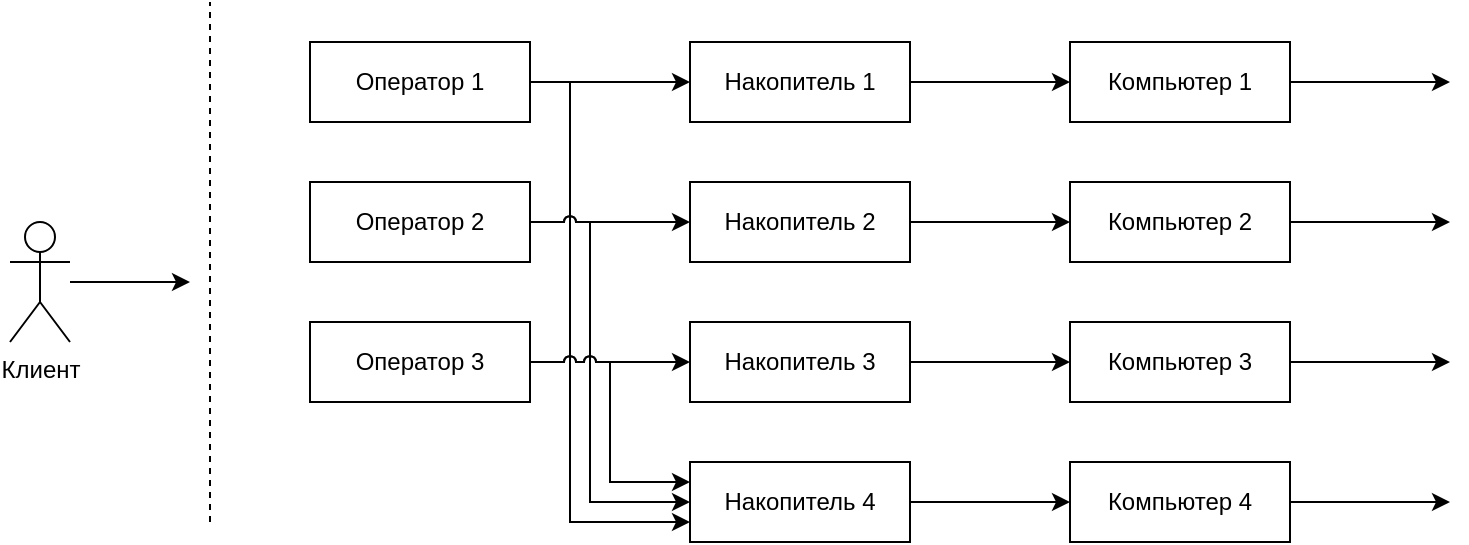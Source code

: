 <mxfile version="20.6.0" type="device" pages="2"><diagram id="roi0-QSfoDxZ3h58tADE" name="common"><mxGraphModel dx="1019" dy="572" grid="1" gridSize="10" guides="1" tooltips="1" connect="1" arrows="1" fold="1" page="1" pageScale="1" pageWidth="827" pageHeight="1169" math="0" shadow="0"><root><mxCell id="0"/><mxCell id="1" parent="0"/><mxCell id="AkA1fVF3ASxgs85wlj2x-1" value="Клиент" style="shape=umlActor;verticalLabelPosition=bottom;verticalAlign=top;html=1;outlineConnect=0;" parent="1" vertex="1"><mxGeometry x="40" y="130" width="30" height="60" as="geometry"/></mxCell><mxCell id="AkA1fVF3ASxgs85wlj2x-12" style="edgeStyle=orthogonalEdgeStyle;rounded=0;orthogonalLoop=1;jettySize=auto;html=1;entryX=0;entryY=0.5;entryDx=0;entryDy=0;" parent="1" source="AkA1fVF3ASxgs85wlj2x-4" target="nw8sD4YItzlnVEaNCgNH-2" edge="1"><mxGeometry relative="1" as="geometry"/></mxCell><mxCell id="nw8sD4YItzlnVEaNCgNH-11" style="edgeStyle=orthogonalEdgeStyle;rounded=0;jumpStyle=arc;orthogonalLoop=1;jettySize=auto;html=1;entryX=0;entryY=0.75;entryDx=0;entryDy=0;" edge="1" parent="1" source="AkA1fVF3ASxgs85wlj2x-4" target="nw8sD4YItzlnVEaNCgNH-6"><mxGeometry relative="1" as="geometry"><Array as="points"><mxPoint x="320" y="60"/><mxPoint x="320" y="280"/></Array></mxGeometry></mxCell><mxCell id="AkA1fVF3ASxgs85wlj2x-4" value="Оператор 1" style="rounded=0;whiteSpace=wrap;html=1;" parent="1" vertex="1"><mxGeometry x="190" y="40" width="110" height="40" as="geometry"/></mxCell><mxCell id="AkA1fVF3ASxgs85wlj2x-13" style="edgeStyle=orthogonalEdgeStyle;rounded=0;orthogonalLoop=1;jettySize=auto;html=1;entryX=0;entryY=0.5;entryDx=0;entryDy=0;jumpStyle=arc;" parent="1" source="AkA1fVF3ASxgs85wlj2x-5" edge="1" target="AkA1fVF3ASxgs85wlj2x-8"><mxGeometry relative="1" as="geometry"><mxPoint x="380" y="90" as="targetPoint"/><Array as="points"><mxPoint x="360" y="130"/><mxPoint x="360" y="130"/></Array></mxGeometry></mxCell><mxCell id="nw8sD4YItzlnVEaNCgNH-13" style="edgeStyle=orthogonalEdgeStyle;rounded=0;jumpStyle=arc;orthogonalLoop=1;jettySize=auto;html=1;entryX=0;entryY=0.5;entryDx=0;entryDy=0;" edge="1" parent="1" source="AkA1fVF3ASxgs85wlj2x-5" target="nw8sD4YItzlnVEaNCgNH-6"><mxGeometry relative="1" as="geometry"><Array as="points"><mxPoint x="330" y="130"/><mxPoint x="330" y="270"/></Array></mxGeometry></mxCell><mxCell id="AkA1fVF3ASxgs85wlj2x-5" value="Оператор 2" style="rounded=0;whiteSpace=wrap;html=1;" parent="1" vertex="1"><mxGeometry x="190" y="110" width="110" height="40" as="geometry"/></mxCell><mxCell id="AkA1fVF3ASxgs85wlj2x-14" style="edgeStyle=orthogonalEdgeStyle;rounded=0;orthogonalLoop=1;jettySize=auto;html=1;entryX=0;entryY=0.5;entryDx=0;entryDy=0;jumpStyle=arc;" parent="1" source="AkA1fVF3ASxgs85wlj2x-6" target="AkA1fVF3ASxgs85wlj2x-9" edge="1"><mxGeometry relative="1" as="geometry"/></mxCell><mxCell id="nw8sD4YItzlnVEaNCgNH-15" style="edgeStyle=orthogonalEdgeStyle;rounded=0;jumpStyle=arc;orthogonalLoop=1;jettySize=auto;html=1;entryX=0;entryY=0.25;entryDx=0;entryDy=0;" edge="1" parent="1" source="AkA1fVF3ASxgs85wlj2x-6" target="nw8sD4YItzlnVEaNCgNH-6"><mxGeometry relative="1" as="geometry"/></mxCell><mxCell id="AkA1fVF3ASxgs85wlj2x-6" value="Оператор 3" style="rounded=0;whiteSpace=wrap;html=1;" parent="1" vertex="1"><mxGeometry x="190" y="180" width="110" height="40" as="geometry"/></mxCell><mxCell id="AkA1fVF3ASxgs85wlj2x-7" value="" style="endArrow=none;dashed=1;html=1;rounded=0;" parent="1" edge="1"><mxGeometry width="50" height="50" relative="1" as="geometry"><mxPoint x="140" y="280" as="sourcePoint"/><mxPoint x="140" y="20" as="targetPoint"/></mxGeometry></mxCell><mxCell id="AkA1fVF3ASxgs85wlj2x-16" style="edgeStyle=orthogonalEdgeStyle;rounded=0;orthogonalLoop=1;jettySize=auto;html=1;entryX=0;entryY=0.5;entryDx=0;entryDy=0;" parent="1" source="AkA1fVF3ASxgs85wlj2x-8" target="AkA1fVF3ASxgs85wlj2x-10" edge="1"><mxGeometry relative="1" as="geometry"/></mxCell><mxCell id="AkA1fVF3ASxgs85wlj2x-8" value="Накопитель 2" style="rounded=0;whiteSpace=wrap;html=1;" parent="1" vertex="1"><mxGeometry x="380" y="110" width="110" height="40" as="geometry"/></mxCell><mxCell id="AkA1fVF3ASxgs85wlj2x-15" style="edgeStyle=orthogonalEdgeStyle;rounded=0;orthogonalLoop=1;jettySize=auto;html=1;entryX=0;entryY=0.5;entryDx=0;entryDy=0;" parent="1" source="AkA1fVF3ASxgs85wlj2x-9" target="AkA1fVF3ASxgs85wlj2x-11" edge="1"><mxGeometry relative="1" as="geometry"/></mxCell><mxCell id="AkA1fVF3ASxgs85wlj2x-9" value="Накопитель 3" style="rounded=0;whiteSpace=wrap;html=1;" parent="1" vertex="1"><mxGeometry x="380" y="180" width="110" height="40" as="geometry"/></mxCell><mxCell id="AkA1fVF3ASxgs85wlj2x-10" value="Компьютер 2" style="rounded=0;whiteSpace=wrap;html=1;" parent="1" vertex="1"><mxGeometry x="570" y="110" width="110" height="40" as="geometry"/></mxCell><mxCell id="AkA1fVF3ASxgs85wlj2x-11" value="Компьютер 3" style="rounded=0;whiteSpace=wrap;html=1;" parent="1" vertex="1"><mxGeometry x="570" y="180" width="110" height="40" as="geometry"/></mxCell><mxCell id="AkA1fVF3ASxgs85wlj2x-17" value="" style="endArrow=classic;html=1;rounded=0;exitX=1;exitY=0.5;exitDx=0;exitDy=0;" parent="1" source="AkA1fVF3ASxgs85wlj2x-11" edge="1"><mxGeometry width="50" height="50" relative="1" as="geometry"><mxPoint x="390" y="260" as="sourcePoint"/><mxPoint x="760" y="200" as="targetPoint"/></mxGeometry></mxCell><mxCell id="AkA1fVF3ASxgs85wlj2x-18" value="" style="endArrow=classic;html=1;rounded=0;exitX=1;exitY=0.5;exitDx=0;exitDy=0;" parent="1" source="AkA1fVF3ASxgs85wlj2x-10" edge="1"><mxGeometry width="50" height="50" relative="1" as="geometry"><mxPoint x="690" y="250" as="sourcePoint"/><mxPoint x="760" y="130" as="targetPoint"/></mxGeometry></mxCell><mxCell id="AkA1fVF3ASxgs85wlj2x-19" value="" style="endArrow=classic;html=1;rounded=0;" parent="1" source="AkA1fVF3ASxgs85wlj2x-1" edge="1"><mxGeometry width="50" height="50" relative="1" as="geometry"><mxPoint x="100" y="160" as="sourcePoint"/><mxPoint x="130" y="160" as="targetPoint"/></mxGeometry></mxCell><mxCell id="nw8sD4YItzlnVEaNCgNH-1" style="edgeStyle=orthogonalEdgeStyle;rounded=0;orthogonalLoop=1;jettySize=auto;html=1;entryX=0;entryY=0.5;entryDx=0;entryDy=0;" edge="1" parent="1" source="nw8sD4YItzlnVEaNCgNH-2" target="nw8sD4YItzlnVEaNCgNH-3"><mxGeometry relative="1" as="geometry"/></mxCell><mxCell id="nw8sD4YItzlnVEaNCgNH-2" value="Накопитель 1" style="rounded=0;whiteSpace=wrap;html=1;" vertex="1" parent="1"><mxGeometry x="380" y="40" width="110" height="40" as="geometry"/></mxCell><mxCell id="nw8sD4YItzlnVEaNCgNH-3" value="Компьютер 1" style="rounded=0;whiteSpace=wrap;html=1;" vertex="1" parent="1"><mxGeometry x="570" y="40" width="110" height="40" as="geometry"/></mxCell><mxCell id="nw8sD4YItzlnVEaNCgNH-4" value="" style="endArrow=classic;html=1;rounded=0;exitX=1;exitY=0.5;exitDx=0;exitDy=0;" edge="1" parent="1" source="nw8sD4YItzlnVEaNCgNH-3"><mxGeometry width="50" height="50" relative="1" as="geometry"><mxPoint x="690" y="180" as="sourcePoint"/><mxPoint x="760" y="60" as="targetPoint"/></mxGeometry></mxCell><mxCell id="nw8sD4YItzlnVEaNCgNH-5" style="edgeStyle=orthogonalEdgeStyle;rounded=0;orthogonalLoop=1;jettySize=auto;html=1;entryX=0;entryY=0.5;entryDx=0;entryDy=0;" edge="1" parent="1" source="nw8sD4YItzlnVEaNCgNH-6" target="nw8sD4YItzlnVEaNCgNH-7"><mxGeometry relative="1" as="geometry"/></mxCell><mxCell id="nw8sD4YItzlnVEaNCgNH-6" value="Накопитель 4" style="rounded=0;whiteSpace=wrap;html=1;" vertex="1" parent="1"><mxGeometry x="380" y="250" width="110" height="40" as="geometry"/></mxCell><mxCell id="nw8sD4YItzlnVEaNCgNH-7" value="Компьютер 4" style="rounded=0;whiteSpace=wrap;html=1;" vertex="1" parent="1"><mxGeometry x="570" y="250" width="110" height="40" as="geometry"/></mxCell><mxCell id="nw8sD4YItzlnVEaNCgNH-8" value="" style="endArrow=classic;html=1;rounded=0;exitX=1;exitY=0.5;exitDx=0;exitDy=0;" edge="1" parent="1" source="nw8sD4YItzlnVEaNCgNH-7"><mxGeometry width="50" height="50" relative="1" as="geometry"><mxPoint x="690" y="390" as="sourcePoint"/><mxPoint x="760" y="270" as="targetPoint"/></mxGeometry></mxCell></root></mxGraphModel></diagram><diagram id="iSHLHeB7jbA-DYLsTHOE" name="smo"><mxGraphModel dx="696" dy="363" grid="1" gridSize="10" guides="1" tooltips="1" connect="1" arrows="1" fold="1" page="1" pageScale="1" pageWidth="827" pageHeight="1169" math="0" shadow="0"><root><mxCell id="0"/><mxCell id="1" parent="0"/><mxCell id="mZBq5qUPbQpuCmpfxpBB-9" style="edgeStyle=orthogonalEdgeStyle;rounded=0;orthogonalLoop=1;jettySize=auto;html=1;fontSize=18;entryX=0;entryY=0.5;entryDx=0;entryDy=0;" parent="1" source="mZBq5qUPbQpuCmpfxpBB-1" target="mZBq5qUPbQpuCmpfxpBB-5" edge="1"><mxGeometry relative="1" as="geometry"><mxPoint x="120" y="190" as="targetPoint"/></mxGeometry></mxCell><mxCell id="mZBq5qUPbQpuCmpfxpBB-13" style="edgeStyle=orthogonalEdgeStyle;rounded=0;orthogonalLoop=1;jettySize=auto;html=1;fontSize=18;entryX=0;entryY=0.5;entryDx=0;entryDy=0;" parent="1" source="mZBq5qUPbQpuCmpfxpBB-1" target="mZBq5qUPbQpuCmpfxpBB-11" edge="1"><mxGeometry relative="1" as="geometry"><mxPoint x="130" y="280" as="targetPoint"/><Array as="points"><mxPoint x="120" y="185"/><mxPoint x="120" y="285"/></Array></mxGeometry></mxCell><mxCell id="mZBq5qUPbQpuCmpfxpBB-1" value="" style="triangle;whiteSpace=wrap;html=1;" parent="1" vertex="1"><mxGeometry x="40" y="160" width="37.5" height="50" as="geometry"/></mxCell><mxCell id="mZBq5qUPbQpuCmpfxpBB-10" style="edgeStyle=orthogonalEdgeStyle;rounded=0;orthogonalLoop=1;jettySize=auto;html=1;entryX=0;entryY=0.5;entryDx=0;entryDy=0;fontSize=18;" parent="1" target="mZBq5qUPbQpuCmpfxpBB-3" edge="1"><mxGeometry relative="1" as="geometry"><mxPoint x="80" y="185" as="sourcePoint"/></mxGeometry></mxCell><mxCell id="mZBq5qUPbQpuCmpfxpBB-2" value="&lt;font style=&quot;font-size: 18px;&quot;&gt;Г&lt;/font&gt;" style="text;html=1;align=center;verticalAlign=middle;resizable=0;points=[];autosize=1;strokeColor=none;fillColor=none;" parent="1" vertex="1"><mxGeometry x="40" y="165" width="30" height="40" as="geometry"/></mxCell><mxCell id="mZBq5qUPbQpuCmpfxpBB-3" value="" style="triangle;whiteSpace=wrap;html=1;" parent="1" vertex="1"><mxGeometry x="160" y="60" width="37.5" height="50" as="geometry"/></mxCell><mxCell id="mZBq5qUPbQpuCmpfxpBB-16" style="edgeStyle=orthogonalEdgeStyle;rounded=0;orthogonalLoop=1;jettySize=auto;html=1;entryX=0;entryY=0.5;entryDx=0;entryDy=0;fontSize=18;exitX=1;exitY=0.5;exitDx=0;exitDy=0;" parent="1" source="mZBq5qUPbQpuCmpfxpBB-3" target="mZBq5qUPbQpuCmpfxpBB-7" edge="1"><mxGeometry relative="1" as="geometry"><mxPoint x="200" y="85" as="sourcePoint"/></mxGeometry></mxCell><mxCell id="mZBq5qUPbQpuCmpfxpBB-4" value="&lt;font style=&quot;font-size: 18px;&quot;&gt;Г&lt;/font&gt;" style="text;html=1;align=center;verticalAlign=middle;resizable=0;points=[];autosize=1;strokeColor=none;fillColor=none;" parent="1" vertex="1"><mxGeometry x="160" y="65" width="30" height="40" as="geometry"/></mxCell><mxCell id="mZBq5qUPbQpuCmpfxpBB-15" style="edgeStyle=orthogonalEdgeStyle;rounded=0;orthogonalLoop=1;jettySize=auto;html=1;exitX=1;exitY=0.5;exitDx=0;exitDy=0;entryX=0;entryY=0.5;entryDx=0;entryDy=0;fontSize=18;" parent="1" source="mZBq5qUPbQpuCmpfxpBB-5" target="mZBq5qUPbQpuCmpfxpBB-8" edge="1"><mxGeometry relative="1" as="geometry"/></mxCell><mxCell id="mZBq5qUPbQpuCmpfxpBB-5" value="" style="triangle;whiteSpace=wrap;html=1;" parent="1" vertex="1"><mxGeometry x="160" y="160" width="37.5" height="50" as="geometry"/></mxCell><mxCell id="mZBq5qUPbQpuCmpfxpBB-6" value="&lt;font style=&quot;font-size: 18px;&quot;&gt;Г&lt;/font&gt;" style="text;html=1;align=center;verticalAlign=middle;resizable=0;points=[];autosize=1;strokeColor=none;fillColor=none;" parent="1" vertex="1"><mxGeometry x="160" y="165" width="30" height="40" as="geometry"/></mxCell><mxCell id="mZBq5qUPbQpuCmpfxpBB-27" style="edgeStyle=orthogonalEdgeStyle;rounded=0;orthogonalLoop=1;jettySize=auto;html=1;entryX=0;entryY=0.5;entryDx=0;entryDy=0;fontSize=18;" parent="1" source="mZBq5qUPbQpuCmpfxpBB-7" target="mZBq5qUPbQpuCmpfxpBB-18" edge="1"><mxGeometry relative="1" as="geometry"/></mxCell><mxCell id="q9tJEpwP04d1n7XMgVri-24" style="edgeStyle=orthogonalEdgeStyle;rounded=0;jumpStyle=arc;orthogonalLoop=1;jettySize=auto;html=1;entryX=0;entryY=0.5;entryDx=0;entryDy=0;" edge="1" parent="1" source="mZBq5qUPbQpuCmpfxpBB-7" target="q9tJEpwP04d1n7XMgVri-13"><mxGeometry relative="1" as="geometry"><Array as="points"><mxPoint x="350" y="85"/><mxPoint x="350" y="385"/></Array></mxGeometry></mxCell><mxCell id="mZBq5qUPbQpuCmpfxpBB-7" value="К1" style="ellipse;whiteSpace=wrap;html=1;aspect=fixed;fontSize=18;" parent="1" vertex="1"><mxGeometry x="280" y="60" width="50" height="50" as="geometry"/></mxCell><mxCell id="q9tJEpwP04d1n7XMgVri-12" style="edgeStyle=orthogonalEdgeStyle;rounded=0;jumpStyle=arc;orthogonalLoop=1;jettySize=auto;html=1;entryX=0;entryY=0.5;entryDx=0;entryDy=0;" edge="1" parent="1" source="mZBq5qUPbQpuCmpfxpBB-8" target="q9tJEpwP04d1n7XMgVri-1"><mxGeometry relative="1" as="geometry"/></mxCell><mxCell id="q9tJEpwP04d1n7XMgVri-25" style="edgeStyle=orthogonalEdgeStyle;rounded=0;jumpStyle=arc;orthogonalLoop=1;jettySize=auto;html=1;entryX=0;entryY=0.5;entryDx=0;entryDy=0;" edge="1" parent="1" source="mZBq5qUPbQpuCmpfxpBB-8" target="q9tJEpwP04d1n7XMgVri-13"><mxGeometry relative="1" as="geometry"><mxPoint x="360" y="385" as="targetPoint"/><Array as="points"><mxPoint x="360" y="185"/><mxPoint x="360" y="385"/></Array></mxGeometry></mxCell><mxCell id="mZBq5qUPbQpuCmpfxpBB-8" value="К2" style="ellipse;whiteSpace=wrap;html=1;aspect=fixed;fontSize=18;" parent="1" vertex="1"><mxGeometry x="280" y="160" width="50" height="50" as="geometry"/></mxCell><mxCell id="mZBq5qUPbQpuCmpfxpBB-17" style="edgeStyle=orthogonalEdgeStyle;rounded=0;orthogonalLoop=1;jettySize=auto;html=1;entryX=0;entryY=0.5;entryDx=0;entryDy=0;fontSize=18;" parent="1" source="mZBq5qUPbQpuCmpfxpBB-11" target="mZBq5qUPbQpuCmpfxpBB-14" edge="1"><mxGeometry relative="1" as="geometry"/></mxCell><mxCell id="mZBq5qUPbQpuCmpfxpBB-11" value="" style="triangle;whiteSpace=wrap;html=1;" parent="1" vertex="1"><mxGeometry x="160" y="260" width="37.5" height="50" as="geometry"/></mxCell><mxCell id="mZBq5qUPbQpuCmpfxpBB-12" value="&lt;font style=&quot;font-size: 18px;&quot;&gt;Г&lt;/font&gt;" style="text;html=1;align=center;verticalAlign=middle;resizable=0;points=[];autosize=1;strokeColor=none;fillColor=none;" parent="1" vertex="1"><mxGeometry x="160" y="265" width="30" height="40" as="geometry"/></mxCell><mxCell id="mZBq5qUPbQpuCmpfxpBB-42" style="edgeStyle=orthogonalEdgeStyle;rounded=0;orthogonalLoop=1;jettySize=auto;html=1;entryX=0;entryY=0.5;entryDx=0;entryDy=0;fontSize=18;jumpStyle=arc;" parent="1" source="mZBq5qUPbQpuCmpfxpBB-14" target="mZBq5qUPbQpuCmpfxpBB-31" edge="1"><mxGeometry relative="1" as="geometry"/></mxCell><mxCell id="q9tJEpwP04d1n7XMgVri-26" style="edgeStyle=orthogonalEdgeStyle;rounded=0;jumpStyle=arc;orthogonalLoop=1;jettySize=auto;html=1;entryX=0;entryY=0.5;entryDx=0;entryDy=0;" edge="1" parent="1" source="mZBq5qUPbQpuCmpfxpBB-14" target="q9tJEpwP04d1n7XMgVri-13"><mxGeometry relative="1" as="geometry"><mxPoint x="370" y="380" as="targetPoint"/><Array as="points"><mxPoint x="370" y="285"/><mxPoint x="370" y="385"/></Array></mxGeometry></mxCell><mxCell id="mZBq5qUPbQpuCmpfxpBB-14" value="К3" style="ellipse;whiteSpace=wrap;html=1;aspect=fixed;fontSize=18;" parent="1" vertex="1"><mxGeometry x="280" y="260" width="50" height="50" as="geometry"/></mxCell><mxCell id="mZBq5qUPbQpuCmpfxpBB-18" value="" style="whiteSpace=wrap;html=1;aspect=fixed;fontSize=18;" parent="1" vertex="1"><mxGeometry x="440" y="70" width="30" height="30" as="geometry"/></mxCell><mxCell id="mZBq5qUPbQpuCmpfxpBB-19" value="" style="whiteSpace=wrap;html=1;aspect=fixed;fontSize=18;" parent="1" vertex="1"><mxGeometry x="470" y="70" width="30" height="30" as="geometry"/></mxCell><mxCell id="mZBq5qUPbQpuCmpfxpBB-20" value="" style="whiteSpace=wrap;html=1;aspect=fixed;fontSize=18;" parent="1" vertex="1"><mxGeometry x="500" y="70" width="30" height="30" as="geometry"/></mxCell><mxCell id="mZBq5qUPbQpuCmpfxpBB-21" value="" style="whiteSpace=wrap;html=1;aspect=fixed;fontSize=18;" parent="1" vertex="1"><mxGeometry x="530" y="70" width="30" height="30" as="geometry"/></mxCell><mxCell id="mZBq5qUPbQpuCmpfxpBB-29" style="edgeStyle=orthogonalEdgeStyle;rounded=0;orthogonalLoop=1;jettySize=auto;html=1;entryX=0;entryY=0.5;entryDx=0;entryDy=0;fontSize=18;" parent="1" source="mZBq5qUPbQpuCmpfxpBB-22" target="mZBq5qUPbQpuCmpfxpBB-26" edge="1"><mxGeometry relative="1" as="geometry"/></mxCell><mxCell id="mZBq5qUPbQpuCmpfxpBB-22" value="" style="whiteSpace=wrap;html=1;aspect=fixed;fontSize=18;" parent="1" vertex="1"><mxGeometry x="560" y="70" width="30" height="30" as="geometry"/></mxCell><mxCell id="mZBq5qUPbQpuCmpfxpBB-23" value="" style="endArrow=none;html=1;rounded=0;fontSize=18;entryX=0;entryY=1;entryDx=0;entryDy=0;" parent="1" target="mZBq5qUPbQpuCmpfxpBB-18" edge="1"><mxGeometry width="50" height="50" relative="1" as="geometry"><mxPoint x="410" y="100" as="sourcePoint"/><mxPoint x="430" y="70" as="targetPoint"/></mxGeometry></mxCell><mxCell id="mZBq5qUPbQpuCmpfxpBB-24" value="" style="endArrow=none;html=1;rounded=0;fontSize=18;entryX=0;entryY=0;entryDx=0;entryDy=0;" parent="1" target="mZBq5qUPbQpuCmpfxpBB-18" edge="1"><mxGeometry width="50" height="50" relative="1" as="geometry"><mxPoint x="410" y="70" as="sourcePoint"/><mxPoint x="430" y="70" as="targetPoint"/></mxGeometry></mxCell><mxCell id="mZBq5qUPbQpuCmpfxpBB-25" value="H1" style="text;html=1;align=center;verticalAlign=middle;resizable=0;points=[];autosize=1;strokeColor=none;fillColor=none;fontSize=18;" parent="1" vertex="1"><mxGeometry x="480" y="30" width="50" height="40" as="geometry"/></mxCell><mxCell id="mZBq5qUPbQpuCmpfxpBB-26" value="К4" style="ellipse;whiteSpace=wrap;html=1;aspect=fixed;fontSize=18;" parent="1" vertex="1"><mxGeometry x="670" y="60" width="50" height="50" as="geometry"/></mxCell><mxCell id="mZBq5qUPbQpuCmpfxpBB-30" value="" style="endArrow=classic;html=1;rounded=0;fontSize=18;exitX=1;exitY=0.5;exitDx=0;exitDy=0;" parent="1" source="mZBq5qUPbQpuCmpfxpBB-26" edge="1"><mxGeometry width="50" height="50" relative="1" as="geometry"><mxPoint x="520" y="80" as="sourcePoint"/><mxPoint x="800" y="85" as="targetPoint"/></mxGeometry></mxCell><mxCell id="mZBq5qUPbQpuCmpfxpBB-31" value="" style="whiteSpace=wrap;html=1;aspect=fixed;fontSize=18;" parent="1" vertex="1"><mxGeometry x="440" y="270" width="30" height="30" as="geometry"/></mxCell><mxCell id="mZBq5qUPbQpuCmpfxpBB-32" value="" style="whiteSpace=wrap;html=1;aspect=fixed;fontSize=18;" parent="1" vertex="1"><mxGeometry x="470" y="270" width="30" height="30" as="geometry"/></mxCell><mxCell id="mZBq5qUPbQpuCmpfxpBB-33" value="" style="whiteSpace=wrap;html=1;aspect=fixed;fontSize=18;" parent="1" vertex="1"><mxGeometry x="500" y="270" width="30" height="30" as="geometry"/></mxCell><mxCell id="mZBq5qUPbQpuCmpfxpBB-34" value="" style="whiteSpace=wrap;html=1;aspect=fixed;fontSize=18;" parent="1" vertex="1"><mxGeometry x="530" y="270" width="30" height="30" as="geometry"/></mxCell><mxCell id="mZBq5qUPbQpuCmpfxpBB-35" style="edgeStyle=orthogonalEdgeStyle;rounded=0;orthogonalLoop=1;jettySize=auto;html=1;entryX=0;entryY=0.5;entryDx=0;entryDy=0;fontSize=18;" parent="1" source="mZBq5qUPbQpuCmpfxpBB-36" target="mZBq5qUPbQpuCmpfxpBB-40" edge="1"><mxGeometry relative="1" as="geometry"/></mxCell><mxCell id="mZBq5qUPbQpuCmpfxpBB-36" value="" style="whiteSpace=wrap;html=1;aspect=fixed;fontSize=18;" parent="1" vertex="1"><mxGeometry x="560" y="270" width="30" height="30" as="geometry"/></mxCell><mxCell id="mZBq5qUPbQpuCmpfxpBB-37" value="" style="endArrow=none;html=1;rounded=0;fontSize=18;entryX=0;entryY=1;entryDx=0;entryDy=0;" parent="1" target="mZBq5qUPbQpuCmpfxpBB-31" edge="1"><mxGeometry width="50" height="50" relative="1" as="geometry"><mxPoint x="410" y="300" as="sourcePoint"/><mxPoint x="430" y="270" as="targetPoint"/></mxGeometry></mxCell><mxCell id="mZBq5qUPbQpuCmpfxpBB-38" value="" style="endArrow=none;html=1;rounded=0;fontSize=18;entryX=0;entryY=0;entryDx=0;entryDy=0;" parent="1" target="mZBq5qUPbQpuCmpfxpBB-31" edge="1"><mxGeometry width="50" height="50" relative="1" as="geometry"><mxPoint x="410" y="270" as="sourcePoint"/><mxPoint x="430" y="270" as="targetPoint"/></mxGeometry></mxCell><mxCell id="mZBq5qUPbQpuCmpfxpBB-39" value="H3" style="text;html=1;align=center;verticalAlign=middle;resizable=0;points=[];autosize=1;strokeColor=none;fillColor=none;fontSize=18;" parent="1" vertex="1"><mxGeometry x="480" y="230" width="50" height="40" as="geometry"/></mxCell><mxCell id="mZBq5qUPbQpuCmpfxpBB-40" value="К6" style="ellipse;whiteSpace=wrap;html=1;aspect=fixed;fontSize=18;" parent="1" vertex="1"><mxGeometry x="670" y="260" width="50" height="50" as="geometry"/></mxCell><mxCell id="mZBq5qUPbQpuCmpfxpBB-41" value="" style="endArrow=classic;html=1;rounded=0;fontSize=18;exitX=1;exitY=0.5;exitDx=0;exitDy=0;" parent="1" source="mZBq5qUPbQpuCmpfxpBB-40" edge="1"><mxGeometry width="50" height="50" relative="1" as="geometry"><mxPoint x="520" y="280" as="sourcePoint"/><mxPoint x="800" y="285" as="targetPoint"/></mxGeometry></mxCell><mxCell id="mZBq5qUPbQpuCmpfxpBB-43" value="" style="endArrow=classic;html=1;rounded=0;fontSize=18;exitX=0.5;exitY=0;exitDx=0;exitDy=0;" parent="1" source="mZBq5qUPbQpuCmpfxpBB-7" edge="1"><mxGeometry width="50" height="50" relative="1" as="geometry"><mxPoint x="350" y="70" as="sourcePoint"/><mxPoint x="160" y="40" as="targetPoint"/><Array as="points"><mxPoint x="305" y="40"/></Array></mxGeometry></mxCell><mxCell id="mZBq5qUPbQpuCmpfxpBB-44" value="Отказ" style="text;html=1;align=center;verticalAlign=middle;resizable=0;points=[];autosize=1;strokeColor=none;fillColor=none;fontSize=18;" parent="1" vertex="1"><mxGeometry x="190" y="10" width="80" height="40" as="geometry"/></mxCell><mxCell id="mZBq5qUPbQpuCmpfxpBB-45" value="" style="endArrow=classic;html=1;rounded=0;fontSize=18;exitX=0.5;exitY=0;exitDx=0;exitDy=0;" parent="1" source="mZBq5qUPbQpuCmpfxpBB-8" edge="1"><mxGeometry width="50" height="50" relative="1" as="geometry"><mxPoint x="350" y="90" as="sourcePoint"/><mxPoint x="160" y="140" as="targetPoint"/><Array as="points"><mxPoint x="305" y="140"/></Array></mxGeometry></mxCell><mxCell id="mZBq5qUPbQpuCmpfxpBB-46" value="Отказ" style="text;html=1;align=center;verticalAlign=middle;resizable=0;points=[];autosize=1;strokeColor=none;fillColor=none;fontSize=18;" parent="1" vertex="1"><mxGeometry x="190" y="110" width="80" height="40" as="geometry"/></mxCell><mxCell id="mZBq5qUPbQpuCmpfxpBB-48" value="" style="endArrow=classic;html=1;rounded=0;fontSize=18;exitX=0.5;exitY=0;exitDx=0;exitDy=0;" parent="1" source="mZBq5qUPbQpuCmpfxpBB-14" edge="1"><mxGeometry width="50" height="50" relative="1" as="geometry"><mxPoint x="350" y="160" as="sourcePoint"/><mxPoint x="160" y="240" as="targetPoint"/><Array as="points"><mxPoint x="305" y="240"/></Array></mxGeometry></mxCell><mxCell id="mZBq5qUPbQpuCmpfxpBB-49" value="Отказ" style="text;html=1;align=center;verticalAlign=middle;resizable=0;points=[];autosize=1;strokeColor=none;fillColor=none;fontSize=18;" parent="1" vertex="1"><mxGeometry x="190" y="210" width="80" height="40" as="geometry"/></mxCell><mxCell id="q9tJEpwP04d1n7XMgVri-1" value="" style="whiteSpace=wrap;html=1;aspect=fixed;fontSize=18;" vertex="1" parent="1"><mxGeometry x="440" y="170" width="30" height="30" as="geometry"/></mxCell><mxCell id="q9tJEpwP04d1n7XMgVri-2" value="" style="whiteSpace=wrap;html=1;aspect=fixed;fontSize=18;" vertex="1" parent="1"><mxGeometry x="470" y="170" width="30" height="30" as="geometry"/></mxCell><mxCell id="q9tJEpwP04d1n7XMgVri-3" value="" style="whiteSpace=wrap;html=1;aspect=fixed;fontSize=18;" vertex="1" parent="1"><mxGeometry x="500" y="170" width="30" height="30" as="geometry"/></mxCell><mxCell id="q9tJEpwP04d1n7XMgVri-4" value="" style="whiteSpace=wrap;html=1;aspect=fixed;fontSize=18;" vertex="1" parent="1"><mxGeometry x="530" y="170" width="30" height="30" as="geometry"/></mxCell><mxCell id="q9tJEpwP04d1n7XMgVri-5" style="edgeStyle=orthogonalEdgeStyle;rounded=0;orthogonalLoop=1;jettySize=auto;html=1;entryX=0;entryY=0.5;entryDx=0;entryDy=0;fontSize=18;" edge="1" parent="1" source="q9tJEpwP04d1n7XMgVri-6" target="q9tJEpwP04d1n7XMgVri-10"><mxGeometry relative="1" as="geometry"/></mxCell><mxCell id="q9tJEpwP04d1n7XMgVri-6" value="" style="whiteSpace=wrap;html=1;aspect=fixed;fontSize=18;" vertex="1" parent="1"><mxGeometry x="560" y="170" width="30" height="30" as="geometry"/></mxCell><mxCell id="q9tJEpwP04d1n7XMgVri-7" value="" style="endArrow=none;html=1;rounded=0;fontSize=18;entryX=0;entryY=1;entryDx=0;entryDy=0;" edge="1" parent="1" target="q9tJEpwP04d1n7XMgVri-1"><mxGeometry width="50" height="50" relative="1" as="geometry"><mxPoint x="410" y="200" as="sourcePoint"/><mxPoint x="430" y="170" as="targetPoint"/></mxGeometry></mxCell><mxCell id="q9tJEpwP04d1n7XMgVri-8" value="" style="endArrow=none;html=1;rounded=0;fontSize=18;entryX=0;entryY=0;entryDx=0;entryDy=0;" edge="1" parent="1" target="q9tJEpwP04d1n7XMgVri-1"><mxGeometry width="50" height="50" relative="1" as="geometry"><mxPoint x="410" y="170" as="sourcePoint"/><mxPoint x="430" y="170" as="targetPoint"/></mxGeometry></mxCell><mxCell id="q9tJEpwP04d1n7XMgVri-9" value="H2" style="text;html=1;align=center;verticalAlign=middle;resizable=0;points=[];autosize=1;strokeColor=none;fillColor=none;fontSize=18;" vertex="1" parent="1"><mxGeometry x="480" y="130" width="50" height="40" as="geometry"/></mxCell><mxCell id="q9tJEpwP04d1n7XMgVri-10" value="К5" style="ellipse;whiteSpace=wrap;html=1;aspect=fixed;fontSize=18;" vertex="1" parent="1"><mxGeometry x="670" y="160" width="50" height="50" as="geometry"/></mxCell><mxCell id="q9tJEpwP04d1n7XMgVri-11" value="" style="endArrow=classic;html=1;rounded=0;fontSize=18;exitX=1;exitY=0.5;exitDx=0;exitDy=0;" edge="1" parent="1" source="q9tJEpwP04d1n7XMgVri-10"><mxGeometry width="50" height="50" relative="1" as="geometry"><mxPoint x="520" y="180" as="sourcePoint"/><mxPoint x="800" y="185" as="targetPoint"/></mxGeometry></mxCell><mxCell id="q9tJEpwP04d1n7XMgVri-13" value="" style="whiteSpace=wrap;html=1;aspect=fixed;fontSize=18;" vertex="1" parent="1"><mxGeometry x="440" y="370" width="30" height="30" as="geometry"/></mxCell><mxCell id="q9tJEpwP04d1n7XMgVri-14" value="" style="whiteSpace=wrap;html=1;aspect=fixed;fontSize=18;" vertex="1" parent="1"><mxGeometry x="470" y="370" width="30" height="30" as="geometry"/></mxCell><mxCell id="q9tJEpwP04d1n7XMgVri-15" value="" style="whiteSpace=wrap;html=1;aspect=fixed;fontSize=18;" vertex="1" parent="1"><mxGeometry x="500" y="370" width="30" height="30" as="geometry"/></mxCell><mxCell id="q9tJEpwP04d1n7XMgVri-16" value="" style="whiteSpace=wrap;html=1;aspect=fixed;fontSize=18;" vertex="1" parent="1"><mxGeometry x="530" y="370" width="30" height="30" as="geometry"/></mxCell><mxCell id="q9tJEpwP04d1n7XMgVri-17" style="edgeStyle=orthogonalEdgeStyle;rounded=0;orthogonalLoop=1;jettySize=auto;html=1;entryX=0;entryY=0.5;entryDx=0;entryDy=0;fontSize=18;" edge="1" parent="1" source="q9tJEpwP04d1n7XMgVri-18" target="q9tJEpwP04d1n7XMgVri-22"><mxGeometry relative="1" as="geometry"/></mxCell><mxCell id="q9tJEpwP04d1n7XMgVri-18" value="" style="whiteSpace=wrap;html=1;aspect=fixed;fontSize=18;" vertex="1" parent="1"><mxGeometry x="560" y="370" width="30" height="30" as="geometry"/></mxCell><mxCell id="q9tJEpwP04d1n7XMgVri-19" value="" style="endArrow=none;html=1;rounded=0;fontSize=18;entryX=0;entryY=1;entryDx=0;entryDy=0;" edge="1" parent="1" target="q9tJEpwP04d1n7XMgVri-13"><mxGeometry width="50" height="50" relative="1" as="geometry"><mxPoint x="410" y="400" as="sourcePoint"/><mxPoint x="430" y="370" as="targetPoint"/></mxGeometry></mxCell><mxCell id="q9tJEpwP04d1n7XMgVri-20" value="" style="endArrow=none;html=1;rounded=0;fontSize=18;entryX=0;entryY=0;entryDx=0;entryDy=0;" edge="1" parent="1" target="q9tJEpwP04d1n7XMgVri-13"><mxGeometry width="50" height="50" relative="1" as="geometry"><mxPoint x="410" y="370" as="sourcePoint"/><mxPoint x="430" y="370" as="targetPoint"/></mxGeometry></mxCell><mxCell id="q9tJEpwP04d1n7XMgVri-21" value="H4" style="text;html=1;align=center;verticalAlign=middle;resizable=0;points=[];autosize=1;strokeColor=none;fillColor=none;fontSize=18;" vertex="1" parent="1"><mxGeometry x="480" y="330" width="50" height="40" as="geometry"/></mxCell><mxCell id="q9tJEpwP04d1n7XMgVri-22" value="К7" style="ellipse;whiteSpace=wrap;html=1;aspect=fixed;fontSize=18;" vertex="1" parent="1"><mxGeometry x="670" y="360" width="50" height="50" as="geometry"/></mxCell><mxCell id="q9tJEpwP04d1n7XMgVri-23" value="" style="endArrow=classic;html=1;rounded=0;fontSize=18;exitX=1;exitY=0.5;exitDx=0;exitDy=0;" edge="1" parent="1" source="q9tJEpwP04d1n7XMgVri-22"><mxGeometry width="50" height="50" relative="1" as="geometry"><mxPoint x="520" y="380" as="sourcePoint"/><mxPoint x="800" y="385" as="targetPoint"/></mxGeometry></mxCell></root></mxGraphModel></diagram></mxfile>